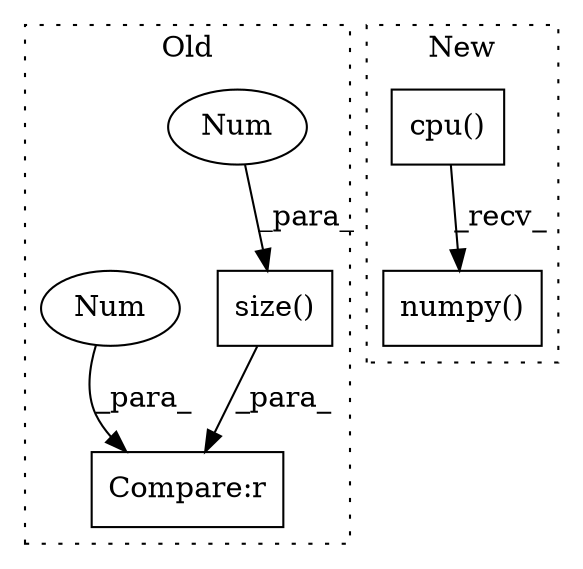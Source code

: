 digraph G {
subgraph cluster0 {
1 [label="size()" a="75" s="11636,11649" l="11,1" shape="box"];
4 [label="Num" a="76" s="11647" l="2" shape="ellipse"];
5 [label="Compare:r" a="40" s="11636" l="19" shape="box"];
6 [label="Num" a="76" s="11654" l="1" shape="ellipse"];
label = "Old";
style="dotted";
}
subgraph cluster1 {
2 [label="numpy()" a="75" s="11599" l="121" shape="box"];
3 [label="cpu()" a="75" s="11599" l="113" shape="box"];
label = "New";
style="dotted";
}
1 -> 5 [label="_para_"];
3 -> 2 [label="_recv_"];
4 -> 1 [label="_para_"];
6 -> 5 [label="_para_"];
}